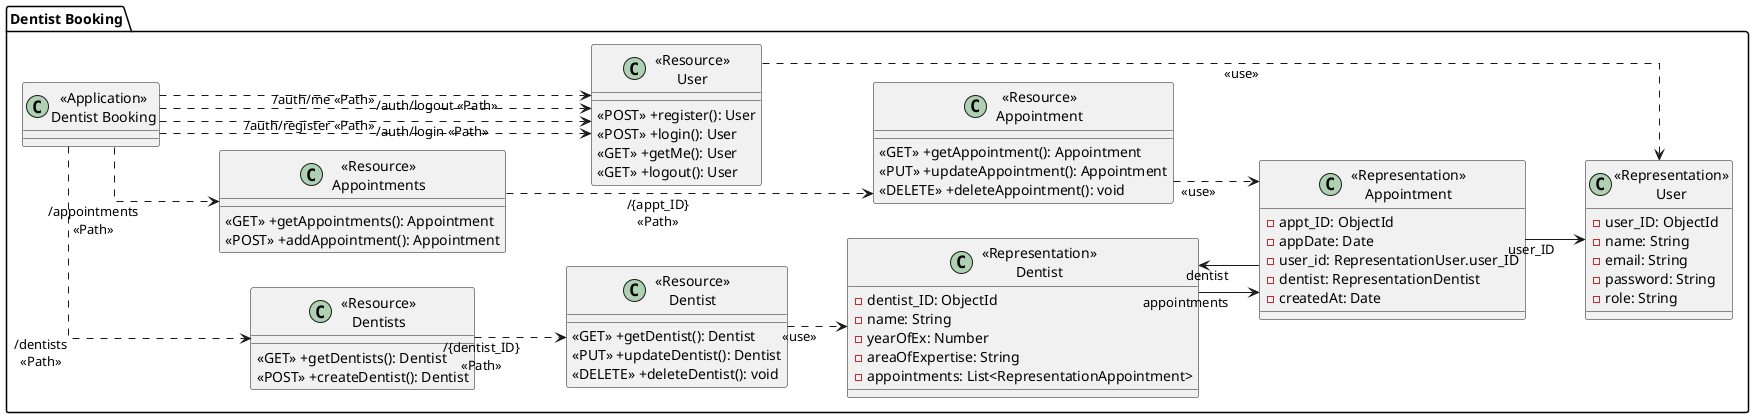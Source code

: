 @startuml
left to right direction
skinparam linetype ortho

package "Dentist Booking"{

    class "<<Application>>\nDentist Booking" as DentistBooking{}

    class "<<Resource>>\nDentists" as ResourceDentists{
        <<GET>> +getDentists(): Dentist
        <<POST>> +createDentist(): Dentist
    }

    class "<<Resource>>\nDentist" as ResourceDentist {
        <<GET>> +getDentist(): Dentist
        <<PUT>> +updateDentist(): Dentist
        <<DELETE>> +deleteDentist(): void
    }

    class "<<Representation>>\nDentist" as RepresentationDentist {
        -dentist_ID: ObjectId
        -name: String
        -yearOfEx: Number
        -areaOfExpertise: String
        -appointments: List<RepresentationAppointment>
    }

    class "<<Resource>>\nAppointments" as ResourceAppointments{
        <<GET>> +getAppointments(): Appointment
        <<POST>> +addAppointment(): Appointment
    }

    class "<<Resource>>\nAppointment" as ResourceAppointment {
        <<GET>> +getAppointment(): Appointment
        <<PUT>> +updateAppointment(): Appointment
        <<DELETE>> +deleteAppointment(): void
    }

    class "<<Representation>>\nAppointment" as RepresentationAppointment {
        -appt_ID: ObjectId
        -appDate: Date
        -user_id: RepresentationUser.user_ID
        -dentist: RepresentationDentist
        -createdAt: Date
    }

     class "<<Resource>>\nUser" as ResourceUser{
        <<POST>> +register(): User
        <<POST>> +login(): User
        <<GET>> +getMe(): User
        <<GET>> +logout(): User
    }

    class "<<Representation>>\nUser" as RepresentationUser {
        -user_ID: ObjectId
        -name: String
        -email: String
        -password: String
        -role: String
    }

}

DentistBooking ..> ResourceDentists:"/dentists\n<<Path>>"
ResourceDentists ..> ResourceDentist: "/{dentist_ID}\n<<Path>>"
ResourceDentist ..> RepresentationDentist: "<<use>>"

DentistBooking ..> ResourceAppointments:"/appointments\n<<Path>>"
ResourceAppointments ..> ResourceAppointment: "/{appt_ID}\n<<Path>>"
ResourceAppointment ..> RepresentationAppointment: "<<use>>"

RepresentationDentist --> RepresentationAppointment : "appointments"
RepresentationAppointment --> RepresentationDentist : "dentist"
RepresentationAppointment --> RepresentationUser : "user_ID"

DentistBooking ...> ResourceUser:"/auth/register <<Path>>"
DentistBooking ...> ResourceUser:"/auth/login <<Path>>"
DentistBooking ...> ResourceUser:"/auth/me <<Path>>"
DentistBooking ...> ResourceUser:"/auth/logout <<Path>>"

ResourceUser ..> RepresentationUser: "<<use>>"
@enduml
